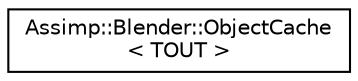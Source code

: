 digraph "Graphical Class Hierarchy"
{
  edge [fontname="Helvetica",fontsize="10",labelfontname="Helvetica",labelfontsize="10"];
  node [fontname="Helvetica",fontsize="10",shape=record];
  rankdir="LR";
  Node1 [label="Assimp::Blender::ObjectCache\l\< TOUT \>",height=0.2,width=0.4,color="black", fillcolor="white", style="filled",URL="$singleton_assimp_1_1_blender_1_1_object_cache.html"];
}
